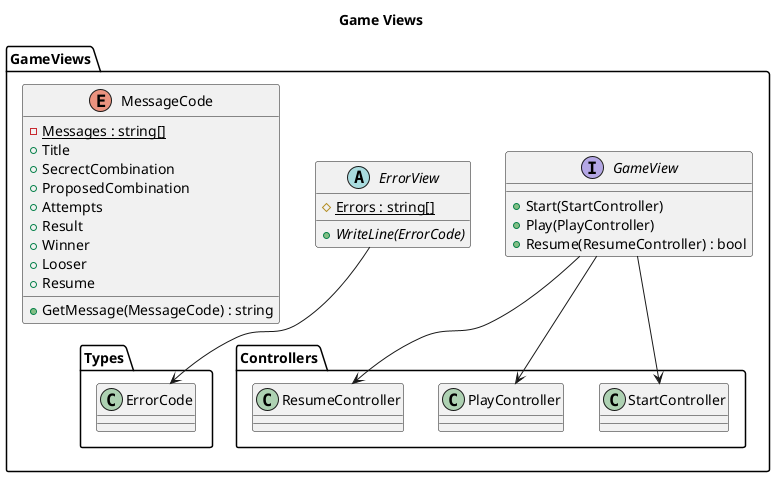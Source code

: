 @startuml GameViews
title Game Views
namespace GameViews{
    interface GameView{
        +Start(StartController)
        +Play(PlayController)
        +Resume(ResumeController) : bool
    }
    GameView --> Controllers.StartController
    GameView --> Controllers.PlayController
    GameView --> Controllers.ResumeController

    abstract ErrorView{
        #{static}Errors : string[]
        +{abstract}WriteLine(ErrorCode)
    }
    ErrorView --> Types.ErrorCode

    enum MessageCode{
        -{static}Messages : string[]
        +Title
        +SecrectCombination
        +ProposedCombination
        +Attempts
        +Result
        +Winner
        +Looser
        +Resume
        +GetMessage(MessageCode) : string
    }
}

@enduml